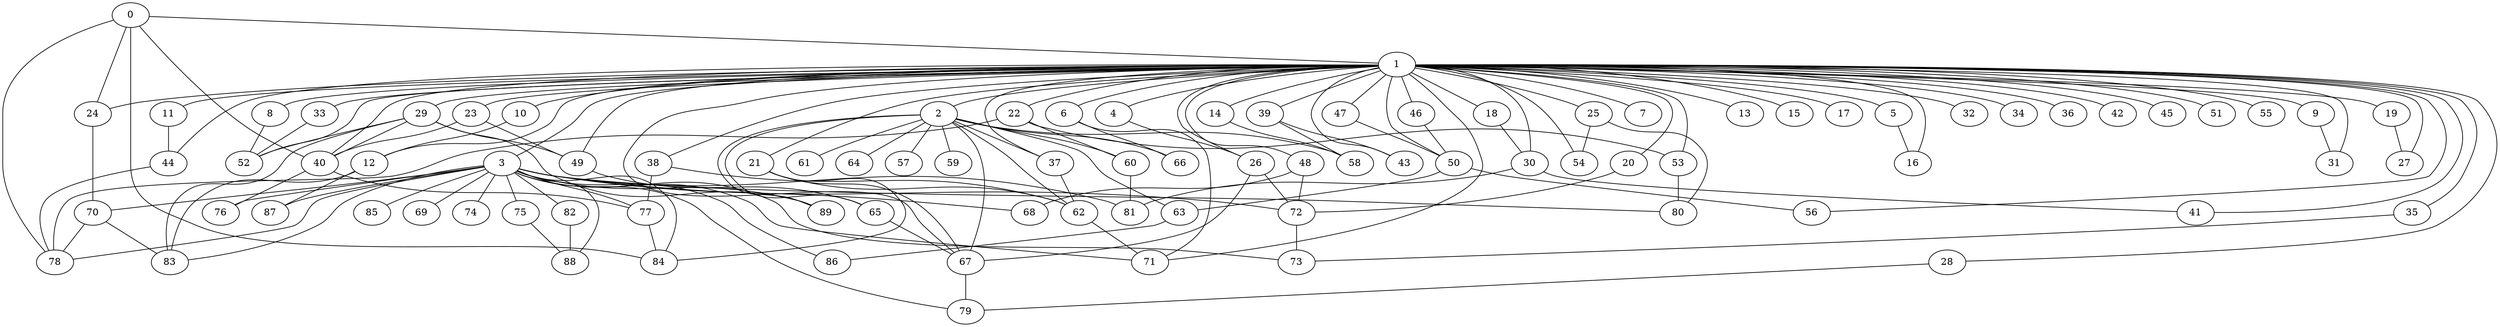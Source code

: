 
graph graphname {
    0 -- 1
0 -- 24
0 -- 78
0 -- 84
0 -- 40
1 -- 2
1 -- 3
1 -- 4
1 -- 5
1 -- 6
1 -- 7
1 -- 8
1 -- 9
1 -- 10
1 -- 11
1 -- 12
1 -- 13
1 -- 14
1 -- 15
1 -- 16
1 -- 17
1 -- 18
1 -- 19
1 -- 20
1 -- 21
1 -- 22
1 -- 23
1 -- 24
1 -- 25
1 -- 26
1 -- 27
1 -- 28
1 -- 29
1 -- 30
1 -- 31
1 -- 32
1 -- 33
1 -- 34
1 -- 35
1 -- 36
1 -- 37
1 -- 38
1 -- 39
1 -- 40
1 -- 41
1 -- 42
1 -- 43
1 -- 44
1 -- 45
1 -- 46
1 -- 47
1 -- 48
1 -- 49
1 -- 50
1 -- 51
1 -- 52
1 -- 53
1 -- 54
1 -- 55
1 -- 56
1 -- 71
1 -- 67
2 -- 64
2 -- 66
2 -- 67
2 -- 65
2 -- 57
2 -- 58
2 -- 59
2 -- 60
2 -- 61
2 -- 62
2 -- 63
2 -- 89
2 -- 37
3 -- 68
3 -- 69
3 -- 70
3 -- 71
3 -- 72
3 -- 73
3 -- 74
3 -- 75
3 -- 76
3 -- 77
3 -- 78
3 -- 79
3 -- 80
3 -- 81
3 -- 82
3 -- 83
3 -- 84
3 -- 85
3 -- 86
3 -- 87
3 -- 88
3 -- 89
4 -- 26
5 -- 16
6 -- 71
6 -- 66
8 -- 52
9 -- 31
10 -- 12
11 -- 44
12 -- 83
12 -- 87
14 -- 58
18 -- 30
19 -- 27
20 -- 72
21 -- 67
21 -- 84
21 -- 62
22 -- 60
22 -- 53
22 -- 78
23 -- 40
23 -- 49
24 -- 70
25 -- 54
25 -- 80
26 -- 67
26 -- 72
28 -- 79
29 -- 40
29 -- 89
29 -- 49
29 -- 83
29 -- 52
30 -- 41
30 -- 81
33 -- 52
35 -- 73
37 -- 62
38 -- 62
38 -- 77
39 -- 43
39 -- 58
40 -- 76
40 -- 77
44 -- 78
46 -- 50
47 -- 50
48 -- 72
48 -- 68
49 -- 65
50 -- 56
50 -- 63
53 -- 80
60 -- 81
62 -- 71
63 -- 86
65 -- 67
67 -- 79
70 -- 78
70 -- 83
72 -- 73
75 -- 88
77 -- 84
82 -- 88

}
